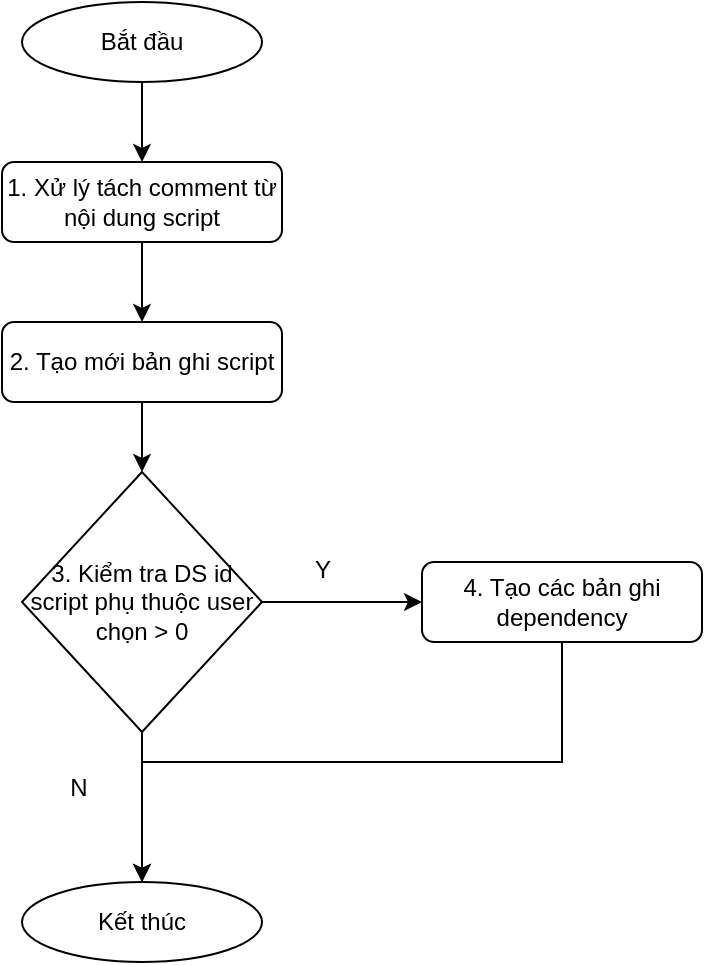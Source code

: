 <mxfile version="13.3.5" type="device"><diagram id="C5RBs43oDa-KdzZeNtuy" name="Page-1"><mxGraphModel dx="1326" dy="816" grid="1" gridSize="10" guides="1" tooltips="1" connect="1" arrows="1" fold="1" page="1" pageScale="1" pageWidth="827" pageHeight="1169" math="0" shadow="0"><root><mxCell id="WIyWlLk6GJQsqaUBKTNV-0"/><mxCell id="WIyWlLk6GJQsqaUBKTNV-1" parent="WIyWlLk6GJQsqaUBKTNV-0"/><mxCell id="kE-1-HPcxvoaWC3bpW4L-0" style="edgeStyle=orthogonalEdgeStyle;rounded=0;orthogonalLoop=1;jettySize=auto;html=1;exitX=0.5;exitY=1;exitDx=0;exitDy=0;" parent="WIyWlLk6GJQsqaUBKTNV-1" source="kE-1-HPcxvoaWC3bpW4L-1" target="kE-1-HPcxvoaWC3bpW4L-3" edge="1"><mxGeometry relative="1" as="geometry"/></mxCell><mxCell id="kE-1-HPcxvoaWC3bpW4L-1" value="Bắt đầu" style="ellipse;whiteSpace=wrap;html=1;" parent="WIyWlLk6GJQsqaUBKTNV-1" vertex="1"><mxGeometry x="160" y="120" width="120" height="40" as="geometry"/></mxCell><mxCell id="kE-1-HPcxvoaWC3bpW4L-10" style="edgeStyle=orthogonalEdgeStyle;rounded=0;orthogonalLoop=1;jettySize=auto;html=1;exitX=0.5;exitY=1;exitDx=0;exitDy=0;entryX=0.5;entryY=0;entryDx=0;entryDy=0;" parent="WIyWlLk6GJQsqaUBKTNV-1" source="kE-1-HPcxvoaWC3bpW4L-3" target="kE-1-HPcxvoaWC3bpW4L-9" edge="1"><mxGeometry relative="1" as="geometry"/></mxCell><mxCell id="kE-1-HPcxvoaWC3bpW4L-3" value="1. Xử lý tách comment từ nội dung script" style="rounded=1;whiteSpace=wrap;html=1;fontSize=12;glass=0;strokeWidth=1;shadow=0;" parent="WIyWlLk6GJQsqaUBKTNV-1" vertex="1"><mxGeometry x="150" y="200" width="140" height="40" as="geometry"/></mxCell><mxCell id="kE-1-HPcxvoaWC3bpW4L-8" value="Kết thúc" style="ellipse;whiteSpace=wrap;html=1;" parent="WIyWlLk6GJQsqaUBKTNV-1" vertex="1"><mxGeometry x="160" y="560" width="120" height="40" as="geometry"/></mxCell><mxCell id="T-TTawWQh7iS6McnI5ce-2" style="edgeStyle=orthogonalEdgeStyle;rounded=0;orthogonalLoop=1;jettySize=auto;html=1;exitX=0.5;exitY=1;exitDx=0;exitDy=0;entryX=0.5;entryY=0;entryDx=0;entryDy=0;" edge="1" parent="WIyWlLk6GJQsqaUBKTNV-1" source="kE-1-HPcxvoaWC3bpW4L-9" target="T-TTawWQh7iS6McnI5ce-1"><mxGeometry relative="1" as="geometry"/></mxCell><mxCell id="kE-1-HPcxvoaWC3bpW4L-9" value="2. Tạo mới bản ghi script" style="rounded=1;whiteSpace=wrap;html=1;fontSize=12;glass=0;strokeWidth=1;shadow=0;" parent="WIyWlLk6GJQsqaUBKTNV-1" vertex="1"><mxGeometry x="150" y="280" width="140" height="40" as="geometry"/></mxCell><mxCell id="T-TTawWQh7iS6McnI5ce-6" style="edgeStyle=orthogonalEdgeStyle;rounded=0;orthogonalLoop=1;jettySize=auto;html=1;exitX=0.5;exitY=1;exitDx=0;exitDy=0;entryX=0.5;entryY=0;entryDx=0;entryDy=0;" edge="1" parent="WIyWlLk6GJQsqaUBKTNV-1" source="T-TTawWQh7iS6McnI5ce-0" target="kE-1-HPcxvoaWC3bpW4L-8"><mxGeometry relative="1" as="geometry"/></mxCell><mxCell id="T-TTawWQh7iS6McnI5ce-0" value="4. Tạo các bản ghi dependency" style="rounded=1;whiteSpace=wrap;html=1;fontSize=12;glass=0;strokeWidth=1;shadow=0;" vertex="1" parent="WIyWlLk6GJQsqaUBKTNV-1"><mxGeometry x="360" y="400" width="140" height="40" as="geometry"/></mxCell><mxCell id="T-TTawWQh7iS6McnI5ce-3" style="edgeStyle=orthogonalEdgeStyle;rounded=0;orthogonalLoop=1;jettySize=auto;html=1;exitX=1;exitY=0.5;exitDx=0;exitDy=0;entryX=0;entryY=0.5;entryDx=0;entryDy=0;" edge="1" parent="WIyWlLk6GJQsqaUBKTNV-1" source="T-TTawWQh7iS6McnI5ce-1" target="T-TTawWQh7iS6McnI5ce-0"><mxGeometry relative="1" as="geometry"/></mxCell><mxCell id="T-TTawWQh7iS6McnI5ce-5" style="edgeStyle=orthogonalEdgeStyle;rounded=0;orthogonalLoop=1;jettySize=auto;html=1;exitX=0.5;exitY=1;exitDx=0;exitDy=0;entryX=0.5;entryY=0;entryDx=0;entryDy=0;" edge="1" parent="WIyWlLk6GJQsqaUBKTNV-1" source="T-TTawWQh7iS6McnI5ce-1" target="kE-1-HPcxvoaWC3bpW4L-8"><mxGeometry relative="1" as="geometry"/></mxCell><mxCell id="T-TTawWQh7iS6McnI5ce-1" value="3. Kiểm tra DS id script phụ thuộc user chọn &amp;gt; 0" style="rhombus;whiteSpace=wrap;html=1;" vertex="1" parent="WIyWlLk6GJQsqaUBKTNV-1"><mxGeometry x="160" y="355" width="120" height="130" as="geometry"/></mxCell><mxCell id="T-TTawWQh7iS6McnI5ce-4" value="Y" style="text;html=1;align=center;verticalAlign=middle;resizable=0;points=[];autosize=1;" vertex="1" parent="WIyWlLk6GJQsqaUBKTNV-1"><mxGeometry x="300" y="394" width="20" height="20" as="geometry"/></mxCell><mxCell id="T-TTawWQh7iS6McnI5ce-7" value="N" style="text;html=1;align=center;verticalAlign=middle;resizable=0;points=[];autosize=1;" vertex="1" parent="WIyWlLk6GJQsqaUBKTNV-1"><mxGeometry x="178" y="503" width="20" height="20" as="geometry"/></mxCell></root></mxGraphModel></diagram></mxfile>